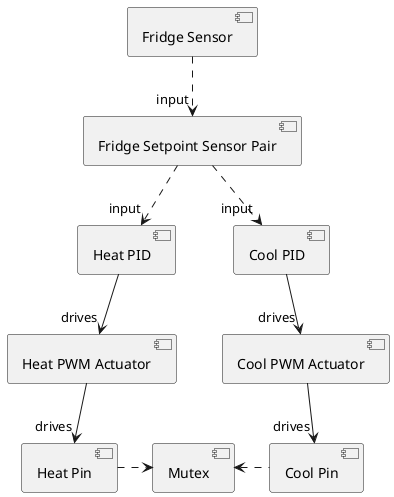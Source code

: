@startuml Fridge Control Chain
component heat_PID as "Heat PID"
component heat_PWM as "Heat PWM Actuator"
component heat_Pin as "Heat Pin"

component cool_PID as "Cool PID"
component cool_PWM as "Cool PWM Actuator"
component cool_Pin as "Cool Pin"

component fridge_SSP as "Fridge Setpoint Sensor Pair"
component fridge_Sensor as "Fridge Sensor"

component Mutex

fridge_Sensor .down.> "input" fridge_SSP
fridge_SSP .down.> "input" heat_PID
fridge_SSP .down.> "input" cool_PID

heat_PID -down-> "drives" heat_PWM
heat_PWM -down-> "drives" heat_Pin
heat_Pin .right.> Mutex

cool_PID -down-> "drives" cool_PWM
cool_PWM -down-> "drives" cool_Pin
cool_Pin .left.> Mutex

@enduml